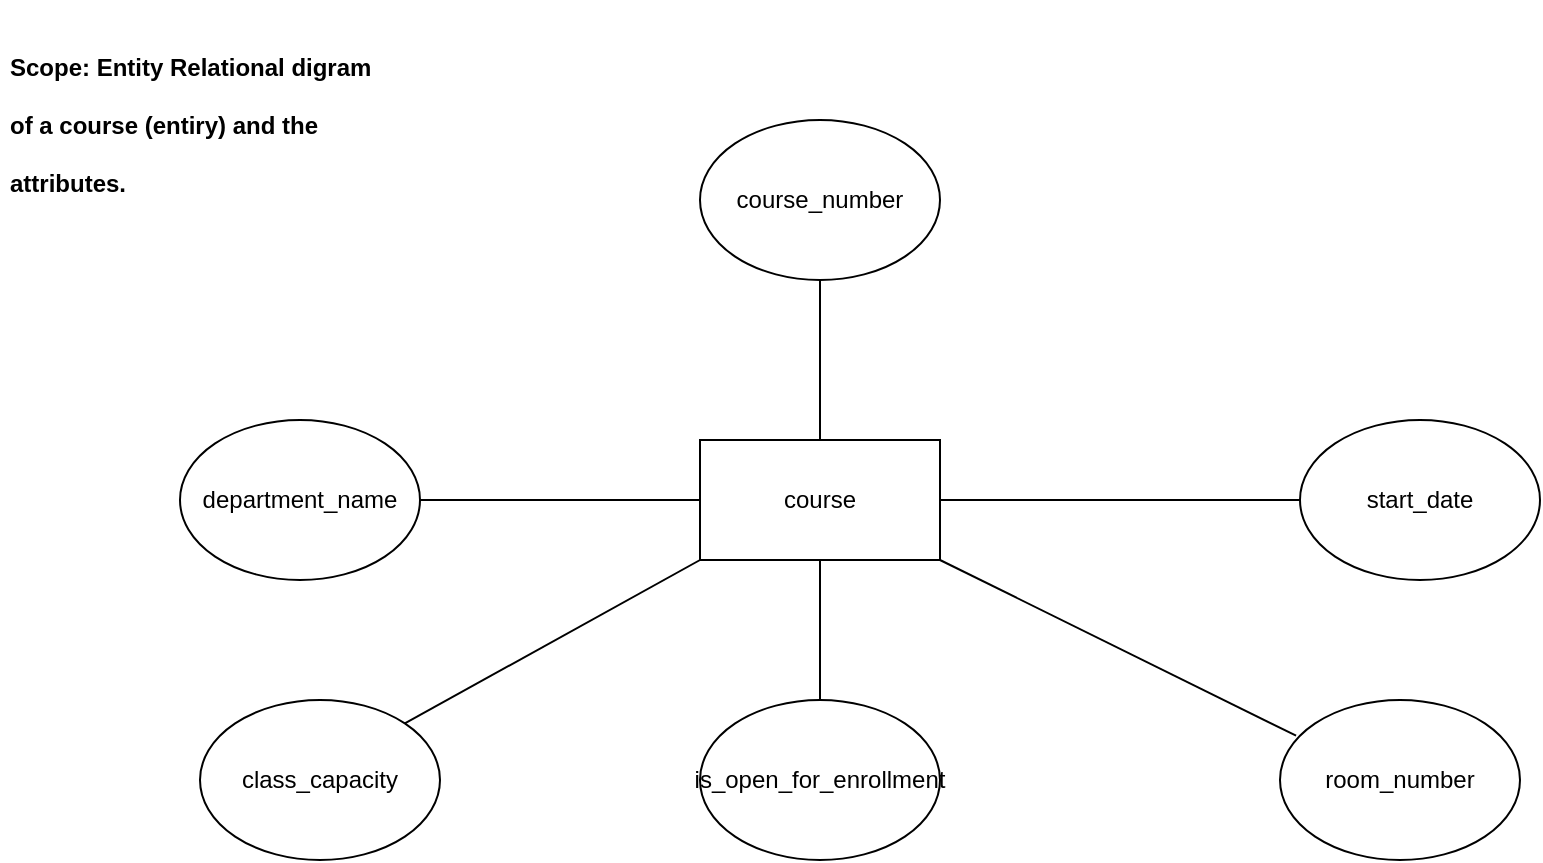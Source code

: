 <mxfile>
    <diagram id="q4AuuTN5ZQBGYoQrM_0a" name="Page-1">
        <mxGraphModel dx="990" dy="489" grid="1" gridSize="10" guides="1" tooltips="1" connect="1" arrows="1" fold="1" page="1" pageScale="1" pageWidth="850" pageHeight="1100" math="0" shadow="0">
            <root>
                <mxCell id="0"/>
                <mxCell id="1" parent="0"/>
                <mxCell id="2" value="course" style="rounded=0;whiteSpace=wrap;html=1;" vertex="1" parent="1">
                    <mxGeometry x="360" y="220" width="120" height="60" as="geometry"/>
                </mxCell>
                <mxCell id="3" value="department_name" style="ellipse;whiteSpace=wrap;html=1;" vertex="1" parent="1">
                    <mxGeometry x="100" y="210" width="120" height="80" as="geometry"/>
                </mxCell>
                <mxCell id="4" value="course_number" style="ellipse;whiteSpace=wrap;html=1;" vertex="1" parent="1">
                    <mxGeometry x="360" y="60" width="120" height="80" as="geometry"/>
                </mxCell>
                <mxCell id="5" value="start_date" style="ellipse;whiteSpace=wrap;html=1;" vertex="1" parent="1">
                    <mxGeometry x="660" y="210" width="120" height="80" as="geometry"/>
                </mxCell>
                <mxCell id="6" value="is_open_for_enrollment" style="ellipse;whiteSpace=wrap;html=1;" vertex="1" parent="1">
                    <mxGeometry x="360" y="350" width="120" height="80" as="geometry"/>
                </mxCell>
                <mxCell id="7" value="class_capacity" style="ellipse;whiteSpace=wrap;html=1;" vertex="1" parent="1">
                    <mxGeometry x="110" y="350" width="120" height="80" as="geometry"/>
                </mxCell>
                <mxCell id="8" value="room_number" style="ellipse;whiteSpace=wrap;html=1;" vertex="1" parent="1">
                    <mxGeometry x="650" y="350" width="120" height="80" as="geometry"/>
                </mxCell>
                <mxCell id="9" value="" style="endArrow=none;html=1;exitX=1;exitY=0;exitDx=0;exitDy=0;entryX=0;entryY=1;entryDx=0;entryDy=0;" edge="1" parent="1" source="7" target="2">
                    <mxGeometry width="50" height="50" relative="1" as="geometry">
                        <mxPoint x="370" y="290" as="sourcePoint"/>
                        <mxPoint x="420" y="240" as="targetPoint"/>
                    </mxGeometry>
                </mxCell>
                <mxCell id="10" value="" style="endArrow=none;html=1;exitX=1;exitY=0.5;exitDx=0;exitDy=0;entryX=0;entryY=0.5;entryDx=0;entryDy=0;" edge="1" parent="1" source="3" target="2">
                    <mxGeometry width="50" height="50" relative="1" as="geometry">
                        <mxPoint x="350" y="300" as="sourcePoint"/>
                        <mxPoint x="400" y="250" as="targetPoint"/>
                    </mxGeometry>
                </mxCell>
                <mxCell id="11" value="" style="endArrow=none;html=1;exitX=0.5;exitY=1;exitDx=0;exitDy=0;entryX=0.5;entryY=0;entryDx=0;entryDy=0;" edge="1" parent="1" source="4" target="2">
                    <mxGeometry width="50" height="50" relative="1" as="geometry">
                        <mxPoint x="420" y="150" as="sourcePoint"/>
                        <mxPoint x="400" y="250" as="targetPoint"/>
                    </mxGeometry>
                </mxCell>
                <mxCell id="12" value="" style="endArrow=none;html=1;exitX=0.5;exitY=0;exitDx=0;exitDy=0;entryX=0.5;entryY=1;entryDx=0;entryDy=0;" edge="1" parent="1" source="6" target="2">
                    <mxGeometry width="50" height="50" relative="1" as="geometry">
                        <mxPoint x="350" y="300" as="sourcePoint"/>
                        <mxPoint x="400" y="250" as="targetPoint"/>
                    </mxGeometry>
                </mxCell>
                <mxCell id="13" value="" style="endArrow=none;html=1;entryX=0;entryY=0.5;entryDx=0;entryDy=0;exitX=1;exitY=0.5;exitDx=0;exitDy=0;" edge="1" parent="1" source="2" target="5">
                    <mxGeometry width="50" height="50" relative="1" as="geometry">
                        <mxPoint x="350" y="300" as="sourcePoint"/>
                        <mxPoint x="400" y="250" as="targetPoint"/>
                    </mxGeometry>
                </mxCell>
                <mxCell id="14" value="" style="endArrow=none;html=1;exitX=0.067;exitY=0.223;exitDx=0;exitDy=0;exitPerimeter=0;entryX=1;entryY=1;entryDx=0;entryDy=0;" edge="1" parent="1" source="8" target="2">
                    <mxGeometry width="50" height="50" relative="1" as="geometry">
                        <mxPoint x="350" y="300" as="sourcePoint"/>
                        <mxPoint x="400" y="250" as="targetPoint"/>
                    </mxGeometry>
                </mxCell>
                <mxCell id="15" value="&lt;h1&gt;&lt;font style=&quot;font-size: 12px&quot;&gt;Scope: Entity Relational digram of a course (entiry) and the attributes.&amp;nbsp;&amp;nbsp;&lt;/font&gt;&lt;/h1&gt;" style="text;html=1;strokeColor=none;fillColor=none;spacing=5;spacingTop=-20;whiteSpace=wrap;overflow=hidden;rounded=0;strokeWidth=2;" vertex="1" parent="1">
                    <mxGeometry x="10" y="10" width="190" height="120" as="geometry"/>
                </mxCell>
            </root>
        </mxGraphModel>
    </diagram>
</mxfile>